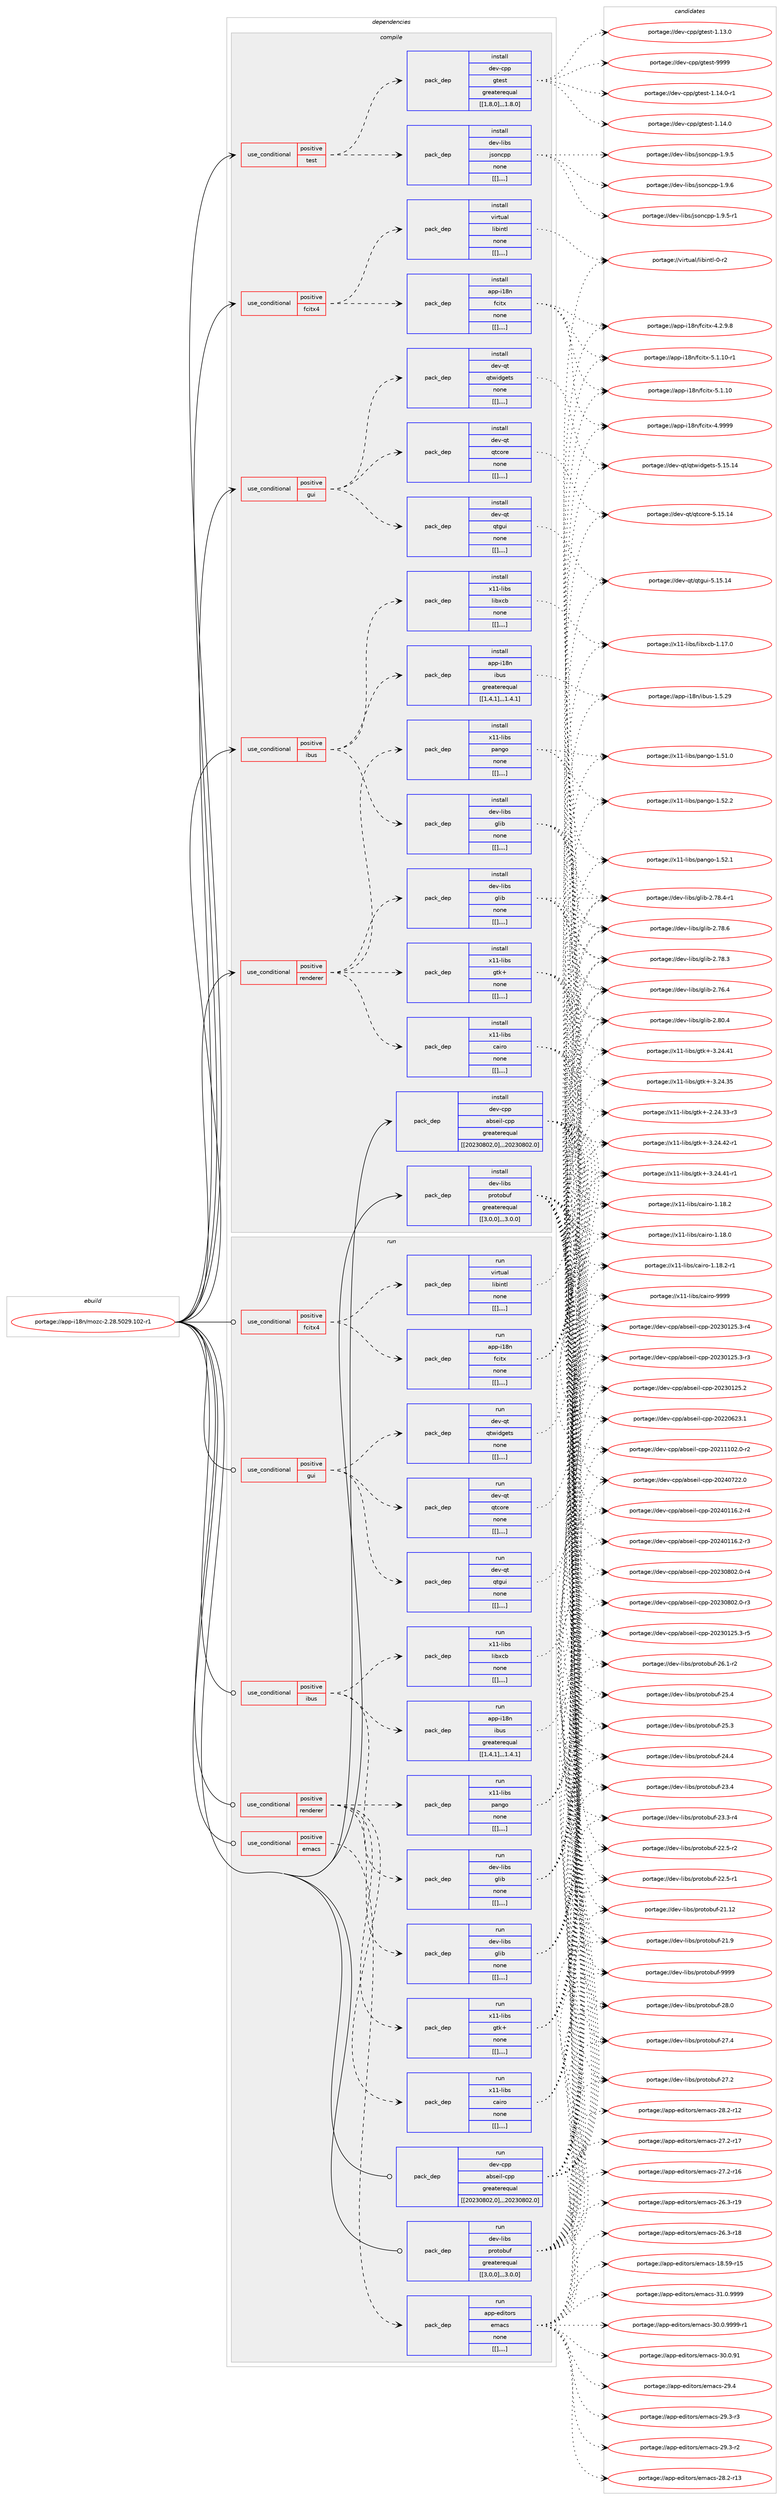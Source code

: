 digraph prolog {

# *************
# Graph options
# *************

newrank=true;
concentrate=true;
compound=true;
graph [rankdir=LR,fontname=Helvetica,fontsize=10,ranksep=1.5];#, ranksep=2.5, nodesep=0.2];
edge  [arrowhead=vee];
node  [fontname=Helvetica,fontsize=10];

# **********
# The ebuild
# **********

subgraph cluster_leftcol {
color=gray;
label=<<i>ebuild</i>>;
id [label="portage://app-i18n/mozc-2.28.5029.102-r1", color=red, width=4, href="../app-i18n/mozc-2.28.5029.102-r1.svg"];
}

# ****************
# The dependencies
# ****************

subgraph cluster_midcol {
color=gray;
label=<<i>dependencies</i>>;
subgraph cluster_compile {
fillcolor="#eeeeee";
style=filled;
label=<<i>compile</i>>;
subgraph cond11582 {
dependency39026 [label=<<TABLE BORDER="0" CELLBORDER="1" CELLSPACING="0" CELLPADDING="4"><TR><TD ROWSPAN="3" CELLPADDING="10">use_conditional</TD></TR><TR><TD>positive</TD></TR><TR><TD>fcitx4</TD></TR></TABLE>>, shape=none, color=red];
subgraph pack27072 {
dependency39027 [label=<<TABLE BORDER="0" CELLBORDER="1" CELLSPACING="0" CELLPADDING="4" WIDTH="220"><TR><TD ROWSPAN="6" CELLPADDING="30">pack_dep</TD></TR><TR><TD WIDTH="110">install</TD></TR><TR><TD>app-i18n</TD></TR><TR><TD>fcitx</TD></TR><TR><TD>none</TD></TR><TR><TD>[[],,,,]</TD></TR></TABLE>>, shape=none, color=blue];
}
dependency39026:e -> dependency39027:w [weight=20,style="dashed",arrowhead="vee"];
subgraph pack27073 {
dependency39028 [label=<<TABLE BORDER="0" CELLBORDER="1" CELLSPACING="0" CELLPADDING="4" WIDTH="220"><TR><TD ROWSPAN="6" CELLPADDING="30">pack_dep</TD></TR><TR><TD WIDTH="110">install</TD></TR><TR><TD>virtual</TD></TR><TR><TD>libintl</TD></TR><TR><TD>none</TD></TR><TR><TD>[[],,,,]</TD></TR></TABLE>>, shape=none, color=blue];
}
dependency39026:e -> dependency39028:w [weight=20,style="dashed",arrowhead="vee"];
}
id:e -> dependency39026:w [weight=20,style="solid",arrowhead="vee"];
subgraph cond11583 {
dependency39029 [label=<<TABLE BORDER="0" CELLBORDER="1" CELLSPACING="0" CELLPADDING="4"><TR><TD ROWSPAN="3" CELLPADDING="10">use_conditional</TD></TR><TR><TD>positive</TD></TR><TR><TD>gui</TD></TR></TABLE>>, shape=none, color=red];
subgraph pack27074 {
dependency39030 [label=<<TABLE BORDER="0" CELLBORDER="1" CELLSPACING="0" CELLPADDING="4" WIDTH="220"><TR><TD ROWSPAN="6" CELLPADDING="30">pack_dep</TD></TR><TR><TD WIDTH="110">install</TD></TR><TR><TD>dev-qt</TD></TR><TR><TD>qtcore</TD></TR><TR><TD>none</TD></TR><TR><TD>[[],,,,]</TD></TR></TABLE>>, shape=none, color=blue];
}
dependency39029:e -> dependency39030:w [weight=20,style="dashed",arrowhead="vee"];
subgraph pack27075 {
dependency39031 [label=<<TABLE BORDER="0" CELLBORDER="1" CELLSPACING="0" CELLPADDING="4" WIDTH="220"><TR><TD ROWSPAN="6" CELLPADDING="30">pack_dep</TD></TR><TR><TD WIDTH="110">install</TD></TR><TR><TD>dev-qt</TD></TR><TR><TD>qtgui</TD></TR><TR><TD>none</TD></TR><TR><TD>[[],,,,]</TD></TR></TABLE>>, shape=none, color=blue];
}
dependency39029:e -> dependency39031:w [weight=20,style="dashed",arrowhead="vee"];
subgraph pack27076 {
dependency39032 [label=<<TABLE BORDER="0" CELLBORDER="1" CELLSPACING="0" CELLPADDING="4" WIDTH="220"><TR><TD ROWSPAN="6" CELLPADDING="30">pack_dep</TD></TR><TR><TD WIDTH="110">install</TD></TR><TR><TD>dev-qt</TD></TR><TR><TD>qtwidgets</TD></TR><TR><TD>none</TD></TR><TR><TD>[[],,,,]</TD></TR></TABLE>>, shape=none, color=blue];
}
dependency39029:e -> dependency39032:w [weight=20,style="dashed",arrowhead="vee"];
}
id:e -> dependency39029:w [weight=20,style="solid",arrowhead="vee"];
subgraph cond11584 {
dependency39033 [label=<<TABLE BORDER="0" CELLBORDER="1" CELLSPACING="0" CELLPADDING="4"><TR><TD ROWSPAN="3" CELLPADDING="10">use_conditional</TD></TR><TR><TD>positive</TD></TR><TR><TD>ibus</TD></TR></TABLE>>, shape=none, color=red];
subgraph pack27077 {
dependency39034 [label=<<TABLE BORDER="0" CELLBORDER="1" CELLSPACING="0" CELLPADDING="4" WIDTH="220"><TR><TD ROWSPAN="6" CELLPADDING="30">pack_dep</TD></TR><TR><TD WIDTH="110">install</TD></TR><TR><TD>app-i18n</TD></TR><TR><TD>ibus</TD></TR><TR><TD>greaterequal</TD></TR><TR><TD>[[1,4,1],,,1.4.1]</TD></TR></TABLE>>, shape=none, color=blue];
}
dependency39033:e -> dependency39034:w [weight=20,style="dashed",arrowhead="vee"];
subgraph pack27078 {
dependency39035 [label=<<TABLE BORDER="0" CELLBORDER="1" CELLSPACING="0" CELLPADDING="4" WIDTH="220"><TR><TD ROWSPAN="6" CELLPADDING="30">pack_dep</TD></TR><TR><TD WIDTH="110">install</TD></TR><TR><TD>dev-libs</TD></TR><TR><TD>glib</TD></TR><TR><TD>none</TD></TR><TR><TD>[[],,,,]</TD></TR></TABLE>>, shape=none, color=blue];
}
dependency39033:e -> dependency39035:w [weight=20,style="dashed",arrowhead="vee"];
subgraph pack27079 {
dependency39036 [label=<<TABLE BORDER="0" CELLBORDER="1" CELLSPACING="0" CELLPADDING="4" WIDTH="220"><TR><TD ROWSPAN="6" CELLPADDING="30">pack_dep</TD></TR><TR><TD WIDTH="110">install</TD></TR><TR><TD>x11-libs</TD></TR><TR><TD>libxcb</TD></TR><TR><TD>none</TD></TR><TR><TD>[[],,,,]</TD></TR></TABLE>>, shape=none, color=blue];
}
dependency39033:e -> dependency39036:w [weight=20,style="dashed",arrowhead="vee"];
}
id:e -> dependency39033:w [weight=20,style="solid",arrowhead="vee"];
subgraph cond11585 {
dependency39037 [label=<<TABLE BORDER="0" CELLBORDER="1" CELLSPACING="0" CELLPADDING="4"><TR><TD ROWSPAN="3" CELLPADDING="10">use_conditional</TD></TR><TR><TD>positive</TD></TR><TR><TD>renderer</TD></TR></TABLE>>, shape=none, color=red];
subgraph pack27080 {
dependency39038 [label=<<TABLE BORDER="0" CELLBORDER="1" CELLSPACING="0" CELLPADDING="4" WIDTH="220"><TR><TD ROWSPAN="6" CELLPADDING="30">pack_dep</TD></TR><TR><TD WIDTH="110">install</TD></TR><TR><TD>dev-libs</TD></TR><TR><TD>glib</TD></TR><TR><TD>none</TD></TR><TR><TD>[[],,,,]</TD></TR></TABLE>>, shape=none, color=blue];
}
dependency39037:e -> dependency39038:w [weight=20,style="dashed",arrowhead="vee"];
subgraph pack27081 {
dependency39039 [label=<<TABLE BORDER="0" CELLBORDER="1" CELLSPACING="0" CELLPADDING="4" WIDTH="220"><TR><TD ROWSPAN="6" CELLPADDING="30">pack_dep</TD></TR><TR><TD WIDTH="110">install</TD></TR><TR><TD>x11-libs</TD></TR><TR><TD>cairo</TD></TR><TR><TD>none</TD></TR><TR><TD>[[],,,,]</TD></TR></TABLE>>, shape=none, color=blue];
}
dependency39037:e -> dependency39039:w [weight=20,style="dashed",arrowhead="vee"];
subgraph pack27082 {
dependency39040 [label=<<TABLE BORDER="0" CELLBORDER="1" CELLSPACING="0" CELLPADDING="4" WIDTH="220"><TR><TD ROWSPAN="6" CELLPADDING="30">pack_dep</TD></TR><TR><TD WIDTH="110">install</TD></TR><TR><TD>x11-libs</TD></TR><TR><TD>gtk+</TD></TR><TR><TD>none</TD></TR><TR><TD>[[],,,,]</TD></TR></TABLE>>, shape=none, color=blue];
}
dependency39037:e -> dependency39040:w [weight=20,style="dashed",arrowhead="vee"];
subgraph pack27083 {
dependency39041 [label=<<TABLE BORDER="0" CELLBORDER="1" CELLSPACING="0" CELLPADDING="4" WIDTH="220"><TR><TD ROWSPAN="6" CELLPADDING="30">pack_dep</TD></TR><TR><TD WIDTH="110">install</TD></TR><TR><TD>x11-libs</TD></TR><TR><TD>pango</TD></TR><TR><TD>none</TD></TR><TR><TD>[[],,,,]</TD></TR></TABLE>>, shape=none, color=blue];
}
dependency39037:e -> dependency39041:w [weight=20,style="dashed",arrowhead="vee"];
}
id:e -> dependency39037:w [weight=20,style="solid",arrowhead="vee"];
subgraph cond11586 {
dependency39042 [label=<<TABLE BORDER="0" CELLBORDER="1" CELLSPACING="0" CELLPADDING="4"><TR><TD ROWSPAN="3" CELLPADDING="10">use_conditional</TD></TR><TR><TD>positive</TD></TR><TR><TD>test</TD></TR></TABLE>>, shape=none, color=red];
subgraph pack27084 {
dependency39043 [label=<<TABLE BORDER="0" CELLBORDER="1" CELLSPACING="0" CELLPADDING="4" WIDTH="220"><TR><TD ROWSPAN="6" CELLPADDING="30">pack_dep</TD></TR><TR><TD WIDTH="110">install</TD></TR><TR><TD>dev-cpp</TD></TR><TR><TD>gtest</TD></TR><TR><TD>greaterequal</TD></TR><TR><TD>[[1,8,0],,,1.8.0]</TD></TR></TABLE>>, shape=none, color=blue];
}
dependency39042:e -> dependency39043:w [weight=20,style="dashed",arrowhead="vee"];
subgraph pack27085 {
dependency39044 [label=<<TABLE BORDER="0" CELLBORDER="1" CELLSPACING="0" CELLPADDING="4" WIDTH="220"><TR><TD ROWSPAN="6" CELLPADDING="30">pack_dep</TD></TR><TR><TD WIDTH="110">install</TD></TR><TR><TD>dev-libs</TD></TR><TR><TD>jsoncpp</TD></TR><TR><TD>none</TD></TR><TR><TD>[[],,,,]</TD></TR></TABLE>>, shape=none, color=blue];
}
dependency39042:e -> dependency39044:w [weight=20,style="dashed",arrowhead="vee"];
}
id:e -> dependency39042:w [weight=20,style="solid",arrowhead="vee"];
subgraph pack27086 {
dependency39045 [label=<<TABLE BORDER="0" CELLBORDER="1" CELLSPACING="0" CELLPADDING="4" WIDTH="220"><TR><TD ROWSPAN="6" CELLPADDING="30">pack_dep</TD></TR><TR><TD WIDTH="110">install</TD></TR><TR><TD>dev-cpp</TD></TR><TR><TD>abseil-cpp</TD></TR><TR><TD>greaterequal</TD></TR><TR><TD>[[20230802,0],,,20230802.0]</TD></TR></TABLE>>, shape=none, color=blue];
}
id:e -> dependency39045:w [weight=20,style="solid",arrowhead="vee"];
subgraph pack27087 {
dependency39046 [label=<<TABLE BORDER="0" CELLBORDER="1" CELLSPACING="0" CELLPADDING="4" WIDTH="220"><TR><TD ROWSPAN="6" CELLPADDING="30">pack_dep</TD></TR><TR><TD WIDTH="110">install</TD></TR><TR><TD>dev-libs</TD></TR><TR><TD>protobuf</TD></TR><TR><TD>greaterequal</TD></TR><TR><TD>[[3,0,0],,,3.0.0]</TD></TR></TABLE>>, shape=none, color=blue];
}
id:e -> dependency39046:w [weight=20,style="solid",arrowhead="vee"];
}
subgraph cluster_compileandrun {
fillcolor="#eeeeee";
style=filled;
label=<<i>compile and run</i>>;
}
subgraph cluster_run {
fillcolor="#eeeeee";
style=filled;
label=<<i>run</i>>;
subgraph cond11587 {
dependency39047 [label=<<TABLE BORDER="0" CELLBORDER="1" CELLSPACING="0" CELLPADDING="4"><TR><TD ROWSPAN="3" CELLPADDING="10">use_conditional</TD></TR><TR><TD>positive</TD></TR><TR><TD>emacs</TD></TR></TABLE>>, shape=none, color=red];
subgraph pack27088 {
dependency39048 [label=<<TABLE BORDER="0" CELLBORDER="1" CELLSPACING="0" CELLPADDING="4" WIDTH="220"><TR><TD ROWSPAN="6" CELLPADDING="30">pack_dep</TD></TR><TR><TD WIDTH="110">run</TD></TR><TR><TD>app-editors</TD></TR><TR><TD>emacs</TD></TR><TR><TD>none</TD></TR><TR><TD>[[],,,,]</TD></TR></TABLE>>, shape=none, color=blue];
}
dependency39047:e -> dependency39048:w [weight=20,style="dashed",arrowhead="vee"];
}
id:e -> dependency39047:w [weight=20,style="solid",arrowhead="odot"];
subgraph cond11588 {
dependency39049 [label=<<TABLE BORDER="0" CELLBORDER="1" CELLSPACING="0" CELLPADDING="4"><TR><TD ROWSPAN="3" CELLPADDING="10">use_conditional</TD></TR><TR><TD>positive</TD></TR><TR><TD>fcitx4</TD></TR></TABLE>>, shape=none, color=red];
subgraph pack27089 {
dependency39050 [label=<<TABLE BORDER="0" CELLBORDER="1" CELLSPACING="0" CELLPADDING="4" WIDTH="220"><TR><TD ROWSPAN="6" CELLPADDING="30">pack_dep</TD></TR><TR><TD WIDTH="110">run</TD></TR><TR><TD>app-i18n</TD></TR><TR><TD>fcitx</TD></TR><TR><TD>none</TD></TR><TR><TD>[[],,,,]</TD></TR></TABLE>>, shape=none, color=blue];
}
dependency39049:e -> dependency39050:w [weight=20,style="dashed",arrowhead="vee"];
subgraph pack27090 {
dependency39051 [label=<<TABLE BORDER="0" CELLBORDER="1" CELLSPACING="0" CELLPADDING="4" WIDTH="220"><TR><TD ROWSPAN="6" CELLPADDING="30">pack_dep</TD></TR><TR><TD WIDTH="110">run</TD></TR><TR><TD>virtual</TD></TR><TR><TD>libintl</TD></TR><TR><TD>none</TD></TR><TR><TD>[[],,,,]</TD></TR></TABLE>>, shape=none, color=blue];
}
dependency39049:e -> dependency39051:w [weight=20,style="dashed",arrowhead="vee"];
}
id:e -> dependency39049:w [weight=20,style="solid",arrowhead="odot"];
subgraph cond11589 {
dependency39052 [label=<<TABLE BORDER="0" CELLBORDER="1" CELLSPACING="0" CELLPADDING="4"><TR><TD ROWSPAN="3" CELLPADDING="10">use_conditional</TD></TR><TR><TD>positive</TD></TR><TR><TD>gui</TD></TR></TABLE>>, shape=none, color=red];
subgraph pack27091 {
dependency39053 [label=<<TABLE BORDER="0" CELLBORDER="1" CELLSPACING="0" CELLPADDING="4" WIDTH="220"><TR><TD ROWSPAN="6" CELLPADDING="30">pack_dep</TD></TR><TR><TD WIDTH="110">run</TD></TR><TR><TD>dev-qt</TD></TR><TR><TD>qtcore</TD></TR><TR><TD>none</TD></TR><TR><TD>[[],,,,]</TD></TR></TABLE>>, shape=none, color=blue];
}
dependency39052:e -> dependency39053:w [weight=20,style="dashed",arrowhead="vee"];
subgraph pack27092 {
dependency39054 [label=<<TABLE BORDER="0" CELLBORDER="1" CELLSPACING="0" CELLPADDING="4" WIDTH="220"><TR><TD ROWSPAN="6" CELLPADDING="30">pack_dep</TD></TR><TR><TD WIDTH="110">run</TD></TR><TR><TD>dev-qt</TD></TR><TR><TD>qtgui</TD></TR><TR><TD>none</TD></TR><TR><TD>[[],,,,]</TD></TR></TABLE>>, shape=none, color=blue];
}
dependency39052:e -> dependency39054:w [weight=20,style="dashed",arrowhead="vee"];
subgraph pack27093 {
dependency39055 [label=<<TABLE BORDER="0" CELLBORDER="1" CELLSPACING="0" CELLPADDING="4" WIDTH="220"><TR><TD ROWSPAN="6" CELLPADDING="30">pack_dep</TD></TR><TR><TD WIDTH="110">run</TD></TR><TR><TD>dev-qt</TD></TR><TR><TD>qtwidgets</TD></TR><TR><TD>none</TD></TR><TR><TD>[[],,,,]</TD></TR></TABLE>>, shape=none, color=blue];
}
dependency39052:e -> dependency39055:w [weight=20,style="dashed",arrowhead="vee"];
}
id:e -> dependency39052:w [weight=20,style="solid",arrowhead="odot"];
subgraph cond11590 {
dependency39056 [label=<<TABLE BORDER="0" CELLBORDER="1" CELLSPACING="0" CELLPADDING="4"><TR><TD ROWSPAN="3" CELLPADDING="10">use_conditional</TD></TR><TR><TD>positive</TD></TR><TR><TD>ibus</TD></TR></TABLE>>, shape=none, color=red];
subgraph pack27094 {
dependency39057 [label=<<TABLE BORDER="0" CELLBORDER="1" CELLSPACING="0" CELLPADDING="4" WIDTH="220"><TR><TD ROWSPAN="6" CELLPADDING="30">pack_dep</TD></TR><TR><TD WIDTH="110">run</TD></TR><TR><TD>app-i18n</TD></TR><TR><TD>ibus</TD></TR><TR><TD>greaterequal</TD></TR><TR><TD>[[1,4,1],,,1.4.1]</TD></TR></TABLE>>, shape=none, color=blue];
}
dependency39056:e -> dependency39057:w [weight=20,style="dashed",arrowhead="vee"];
subgraph pack27095 {
dependency39058 [label=<<TABLE BORDER="0" CELLBORDER="1" CELLSPACING="0" CELLPADDING="4" WIDTH="220"><TR><TD ROWSPAN="6" CELLPADDING="30">pack_dep</TD></TR><TR><TD WIDTH="110">run</TD></TR><TR><TD>dev-libs</TD></TR><TR><TD>glib</TD></TR><TR><TD>none</TD></TR><TR><TD>[[],,,,]</TD></TR></TABLE>>, shape=none, color=blue];
}
dependency39056:e -> dependency39058:w [weight=20,style="dashed",arrowhead="vee"];
subgraph pack27096 {
dependency39059 [label=<<TABLE BORDER="0" CELLBORDER="1" CELLSPACING="0" CELLPADDING="4" WIDTH="220"><TR><TD ROWSPAN="6" CELLPADDING="30">pack_dep</TD></TR><TR><TD WIDTH="110">run</TD></TR><TR><TD>x11-libs</TD></TR><TR><TD>libxcb</TD></TR><TR><TD>none</TD></TR><TR><TD>[[],,,,]</TD></TR></TABLE>>, shape=none, color=blue];
}
dependency39056:e -> dependency39059:w [weight=20,style="dashed",arrowhead="vee"];
}
id:e -> dependency39056:w [weight=20,style="solid",arrowhead="odot"];
subgraph cond11591 {
dependency39060 [label=<<TABLE BORDER="0" CELLBORDER="1" CELLSPACING="0" CELLPADDING="4"><TR><TD ROWSPAN="3" CELLPADDING="10">use_conditional</TD></TR><TR><TD>positive</TD></TR><TR><TD>renderer</TD></TR></TABLE>>, shape=none, color=red];
subgraph pack27097 {
dependency39061 [label=<<TABLE BORDER="0" CELLBORDER="1" CELLSPACING="0" CELLPADDING="4" WIDTH="220"><TR><TD ROWSPAN="6" CELLPADDING="30">pack_dep</TD></TR><TR><TD WIDTH="110">run</TD></TR><TR><TD>dev-libs</TD></TR><TR><TD>glib</TD></TR><TR><TD>none</TD></TR><TR><TD>[[],,,,]</TD></TR></TABLE>>, shape=none, color=blue];
}
dependency39060:e -> dependency39061:w [weight=20,style="dashed",arrowhead="vee"];
subgraph pack27098 {
dependency39062 [label=<<TABLE BORDER="0" CELLBORDER="1" CELLSPACING="0" CELLPADDING="4" WIDTH="220"><TR><TD ROWSPAN="6" CELLPADDING="30">pack_dep</TD></TR><TR><TD WIDTH="110">run</TD></TR><TR><TD>x11-libs</TD></TR><TR><TD>cairo</TD></TR><TR><TD>none</TD></TR><TR><TD>[[],,,,]</TD></TR></TABLE>>, shape=none, color=blue];
}
dependency39060:e -> dependency39062:w [weight=20,style="dashed",arrowhead="vee"];
subgraph pack27099 {
dependency39063 [label=<<TABLE BORDER="0" CELLBORDER="1" CELLSPACING="0" CELLPADDING="4" WIDTH="220"><TR><TD ROWSPAN="6" CELLPADDING="30">pack_dep</TD></TR><TR><TD WIDTH="110">run</TD></TR><TR><TD>x11-libs</TD></TR><TR><TD>gtk+</TD></TR><TR><TD>none</TD></TR><TR><TD>[[],,,,]</TD></TR></TABLE>>, shape=none, color=blue];
}
dependency39060:e -> dependency39063:w [weight=20,style="dashed",arrowhead="vee"];
subgraph pack27100 {
dependency39064 [label=<<TABLE BORDER="0" CELLBORDER="1" CELLSPACING="0" CELLPADDING="4" WIDTH="220"><TR><TD ROWSPAN="6" CELLPADDING="30">pack_dep</TD></TR><TR><TD WIDTH="110">run</TD></TR><TR><TD>x11-libs</TD></TR><TR><TD>pango</TD></TR><TR><TD>none</TD></TR><TR><TD>[[],,,,]</TD></TR></TABLE>>, shape=none, color=blue];
}
dependency39060:e -> dependency39064:w [weight=20,style="dashed",arrowhead="vee"];
}
id:e -> dependency39060:w [weight=20,style="solid",arrowhead="odot"];
subgraph pack27101 {
dependency39065 [label=<<TABLE BORDER="0" CELLBORDER="1" CELLSPACING="0" CELLPADDING="4" WIDTH="220"><TR><TD ROWSPAN="6" CELLPADDING="30">pack_dep</TD></TR><TR><TD WIDTH="110">run</TD></TR><TR><TD>dev-cpp</TD></TR><TR><TD>abseil-cpp</TD></TR><TR><TD>greaterequal</TD></TR><TR><TD>[[20230802,0],,,20230802.0]</TD></TR></TABLE>>, shape=none, color=blue];
}
id:e -> dependency39065:w [weight=20,style="solid",arrowhead="odot"];
subgraph pack27102 {
dependency39066 [label=<<TABLE BORDER="0" CELLBORDER="1" CELLSPACING="0" CELLPADDING="4" WIDTH="220"><TR><TD ROWSPAN="6" CELLPADDING="30">pack_dep</TD></TR><TR><TD WIDTH="110">run</TD></TR><TR><TD>dev-libs</TD></TR><TR><TD>protobuf</TD></TR><TR><TD>greaterequal</TD></TR><TR><TD>[[3,0,0],,,3.0.0]</TD></TR></TABLE>>, shape=none, color=blue];
}
id:e -> dependency39066:w [weight=20,style="solid",arrowhead="odot"];
}
}

# **************
# The candidates
# **************

subgraph cluster_choices {
rank=same;
color=gray;
label=<<i>candidates</i>>;

subgraph choice27072 {
color=black;
nodesep=1;
choice971121124510549561104710299105116120455346494649484511449 [label="portage://app-i18n/fcitx-5.1.10-r1", color=red, width=4,href="../app-i18n/fcitx-5.1.10-r1.svg"];
choice97112112451054956110471029910511612045534649464948 [label="portage://app-i18n/fcitx-5.1.10", color=red, width=4,href="../app-i18n/fcitx-5.1.10.svg"];
choice97112112451054956110471029910511612045524657575757 [label="portage://app-i18n/fcitx-4.9999", color=red, width=4,href="../app-i18n/fcitx-4.9999.svg"];
choice9711211245105495611047102991051161204552465046574656 [label="portage://app-i18n/fcitx-4.2.9.8", color=red, width=4,href="../app-i18n/fcitx-4.2.9.8.svg"];
dependency39027:e -> choice971121124510549561104710299105116120455346494649484511449:w [style=dotted,weight="100"];
dependency39027:e -> choice97112112451054956110471029910511612045534649464948:w [style=dotted,weight="100"];
dependency39027:e -> choice97112112451054956110471029910511612045524657575757:w [style=dotted,weight="100"];
dependency39027:e -> choice9711211245105495611047102991051161204552465046574656:w [style=dotted,weight="100"];
}
subgraph choice27073 {
color=black;
nodesep=1;
choice11810511411611797108471081059810511011610845484511450 [label="portage://virtual/libintl-0-r2", color=red, width=4,href="../virtual/libintl-0-r2.svg"];
dependency39028:e -> choice11810511411611797108471081059810511011610845484511450:w [style=dotted,weight="100"];
}
subgraph choice27074 {
color=black;
nodesep=1;
choice1001011184511311647113116991111141014553464953464952 [label="portage://dev-qt/qtcore-5.15.14", color=red, width=4,href="../dev-qt/qtcore-5.15.14.svg"];
dependency39030:e -> choice1001011184511311647113116991111141014553464953464952:w [style=dotted,weight="100"];
}
subgraph choice27075 {
color=black;
nodesep=1;
choice10010111845113116471131161031171054553464953464952 [label="portage://dev-qt/qtgui-5.15.14", color=red, width=4,href="../dev-qt/qtgui-5.15.14.svg"];
dependency39031:e -> choice10010111845113116471131161031171054553464953464952:w [style=dotted,weight="100"];
}
subgraph choice27076 {
color=black;
nodesep=1;
choice10010111845113116471131161191051001031011161154553464953464952 [label="portage://dev-qt/qtwidgets-5.15.14", color=red, width=4,href="../dev-qt/qtwidgets-5.15.14.svg"];
dependency39032:e -> choice10010111845113116471131161191051001031011161154553464953464952:w [style=dotted,weight="100"];
}
subgraph choice27077 {
color=black;
nodesep=1;
choice97112112451054956110471059811711545494653465057 [label="portage://app-i18n/ibus-1.5.29", color=red, width=4,href="../app-i18n/ibus-1.5.29.svg"];
dependency39034:e -> choice97112112451054956110471059811711545494653465057:w [style=dotted,weight="100"];
}
subgraph choice27078 {
color=black;
nodesep=1;
choice1001011184510810598115471031081059845504656484652 [label="portage://dev-libs/glib-2.80.4", color=red, width=4,href="../dev-libs/glib-2.80.4.svg"];
choice1001011184510810598115471031081059845504655564654 [label="portage://dev-libs/glib-2.78.6", color=red, width=4,href="../dev-libs/glib-2.78.6.svg"];
choice10010111845108105981154710310810598455046555646524511449 [label="portage://dev-libs/glib-2.78.4-r1", color=red, width=4,href="../dev-libs/glib-2.78.4-r1.svg"];
choice1001011184510810598115471031081059845504655564651 [label="portage://dev-libs/glib-2.78.3", color=red, width=4,href="../dev-libs/glib-2.78.3.svg"];
choice1001011184510810598115471031081059845504655544652 [label="portage://dev-libs/glib-2.76.4", color=red, width=4,href="../dev-libs/glib-2.76.4.svg"];
dependency39035:e -> choice1001011184510810598115471031081059845504656484652:w [style=dotted,weight="100"];
dependency39035:e -> choice1001011184510810598115471031081059845504655564654:w [style=dotted,weight="100"];
dependency39035:e -> choice10010111845108105981154710310810598455046555646524511449:w [style=dotted,weight="100"];
dependency39035:e -> choice1001011184510810598115471031081059845504655564651:w [style=dotted,weight="100"];
dependency39035:e -> choice1001011184510810598115471031081059845504655544652:w [style=dotted,weight="100"];
}
subgraph choice27079 {
color=black;
nodesep=1;
choice120494945108105981154710810598120999845494649554648 [label="portage://x11-libs/libxcb-1.17.0", color=red, width=4,href="../x11-libs/libxcb-1.17.0.svg"];
dependency39036:e -> choice120494945108105981154710810598120999845494649554648:w [style=dotted,weight="100"];
}
subgraph choice27080 {
color=black;
nodesep=1;
choice1001011184510810598115471031081059845504656484652 [label="portage://dev-libs/glib-2.80.4", color=red, width=4,href="../dev-libs/glib-2.80.4.svg"];
choice1001011184510810598115471031081059845504655564654 [label="portage://dev-libs/glib-2.78.6", color=red, width=4,href="../dev-libs/glib-2.78.6.svg"];
choice10010111845108105981154710310810598455046555646524511449 [label="portage://dev-libs/glib-2.78.4-r1", color=red, width=4,href="../dev-libs/glib-2.78.4-r1.svg"];
choice1001011184510810598115471031081059845504655564651 [label="portage://dev-libs/glib-2.78.3", color=red, width=4,href="../dev-libs/glib-2.78.3.svg"];
choice1001011184510810598115471031081059845504655544652 [label="portage://dev-libs/glib-2.76.4", color=red, width=4,href="../dev-libs/glib-2.76.4.svg"];
dependency39038:e -> choice1001011184510810598115471031081059845504656484652:w [style=dotted,weight="100"];
dependency39038:e -> choice1001011184510810598115471031081059845504655564654:w [style=dotted,weight="100"];
dependency39038:e -> choice10010111845108105981154710310810598455046555646524511449:w [style=dotted,weight="100"];
dependency39038:e -> choice1001011184510810598115471031081059845504655564651:w [style=dotted,weight="100"];
dependency39038:e -> choice1001011184510810598115471031081059845504655544652:w [style=dotted,weight="100"];
}
subgraph choice27081 {
color=black;
nodesep=1;
choice120494945108105981154799971051141114557575757 [label="portage://x11-libs/cairo-9999", color=red, width=4,href="../x11-libs/cairo-9999.svg"];
choice12049494510810598115479997105114111454946495646504511449 [label="portage://x11-libs/cairo-1.18.2-r1", color=red, width=4,href="../x11-libs/cairo-1.18.2-r1.svg"];
choice1204949451081059811547999710511411145494649564650 [label="portage://x11-libs/cairo-1.18.2", color=red, width=4,href="../x11-libs/cairo-1.18.2.svg"];
choice1204949451081059811547999710511411145494649564648 [label="portage://x11-libs/cairo-1.18.0", color=red, width=4,href="../x11-libs/cairo-1.18.0.svg"];
dependency39039:e -> choice120494945108105981154799971051141114557575757:w [style=dotted,weight="100"];
dependency39039:e -> choice12049494510810598115479997105114111454946495646504511449:w [style=dotted,weight="100"];
dependency39039:e -> choice1204949451081059811547999710511411145494649564650:w [style=dotted,weight="100"];
dependency39039:e -> choice1204949451081059811547999710511411145494649564648:w [style=dotted,weight="100"];
}
subgraph choice27082 {
color=black;
nodesep=1;
choice12049494510810598115471031161074345514650524652504511449 [label="portage://x11-libs/gtk+-3.24.42-r1", color=red, width=4,href="../x11-libs/gtk+-3.24.42-r1.svg"];
choice12049494510810598115471031161074345514650524652494511449 [label="portage://x11-libs/gtk+-3.24.41-r1", color=red, width=4,href="../x11-libs/gtk+-3.24.41-r1.svg"];
choice1204949451081059811547103116107434551465052465249 [label="portage://x11-libs/gtk+-3.24.41", color=red, width=4,href="../x11-libs/gtk+-3.24.41.svg"];
choice1204949451081059811547103116107434551465052465153 [label="portage://x11-libs/gtk+-3.24.35", color=red, width=4,href="../x11-libs/gtk+-3.24.35.svg"];
choice12049494510810598115471031161074345504650524651514511451 [label="portage://x11-libs/gtk+-2.24.33-r3", color=red, width=4,href="../x11-libs/gtk+-2.24.33-r3.svg"];
dependency39040:e -> choice12049494510810598115471031161074345514650524652504511449:w [style=dotted,weight="100"];
dependency39040:e -> choice12049494510810598115471031161074345514650524652494511449:w [style=dotted,weight="100"];
dependency39040:e -> choice1204949451081059811547103116107434551465052465249:w [style=dotted,weight="100"];
dependency39040:e -> choice1204949451081059811547103116107434551465052465153:w [style=dotted,weight="100"];
dependency39040:e -> choice12049494510810598115471031161074345504650524651514511451:w [style=dotted,weight="100"];
}
subgraph choice27083 {
color=black;
nodesep=1;
choice12049494510810598115471129711010311145494653504650 [label="portage://x11-libs/pango-1.52.2", color=red, width=4,href="../x11-libs/pango-1.52.2.svg"];
choice12049494510810598115471129711010311145494653504649 [label="portage://x11-libs/pango-1.52.1", color=red, width=4,href="../x11-libs/pango-1.52.1.svg"];
choice12049494510810598115471129711010311145494653494648 [label="portage://x11-libs/pango-1.51.0", color=red, width=4,href="../x11-libs/pango-1.51.0.svg"];
dependency39041:e -> choice12049494510810598115471129711010311145494653504650:w [style=dotted,weight="100"];
dependency39041:e -> choice12049494510810598115471129711010311145494653504649:w [style=dotted,weight="100"];
dependency39041:e -> choice12049494510810598115471129711010311145494653494648:w [style=dotted,weight="100"];
}
subgraph choice27084 {
color=black;
nodesep=1;
choice1001011184599112112471031161011151164557575757 [label="portage://dev-cpp/gtest-9999", color=red, width=4,href="../dev-cpp/gtest-9999.svg"];
choice100101118459911211247103116101115116454946495246484511449 [label="portage://dev-cpp/gtest-1.14.0-r1", color=red, width=4,href="../dev-cpp/gtest-1.14.0-r1.svg"];
choice10010111845991121124710311610111511645494649524648 [label="portage://dev-cpp/gtest-1.14.0", color=red, width=4,href="../dev-cpp/gtest-1.14.0.svg"];
choice10010111845991121124710311610111511645494649514648 [label="portage://dev-cpp/gtest-1.13.0", color=red, width=4,href="../dev-cpp/gtest-1.13.0.svg"];
dependency39043:e -> choice1001011184599112112471031161011151164557575757:w [style=dotted,weight="100"];
dependency39043:e -> choice100101118459911211247103116101115116454946495246484511449:w [style=dotted,weight="100"];
dependency39043:e -> choice10010111845991121124710311610111511645494649524648:w [style=dotted,weight="100"];
dependency39043:e -> choice10010111845991121124710311610111511645494649514648:w [style=dotted,weight="100"];
}
subgraph choice27085 {
color=black;
nodesep=1;
choice10010111845108105981154710611511111099112112454946574654 [label="portage://dev-libs/jsoncpp-1.9.6", color=red, width=4,href="../dev-libs/jsoncpp-1.9.6.svg"];
choice100101118451081059811547106115111110991121124549465746534511449 [label="portage://dev-libs/jsoncpp-1.9.5-r1", color=red, width=4,href="../dev-libs/jsoncpp-1.9.5-r1.svg"];
choice10010111845108105981154710611511111099112112454946574653 [label="portage://dev-libs/jsoncpp-1.9.5", color=red, width=4,href="../dev-libs/jsoncpp-1.9.5.svg"];
dependency39044:e -> choice10010111845108105981154710611511111099112112454946574654:w [style=dotted,weight="100"];
dependency39044:e -> choice100101118451081059811547106115111110991121124549465746534511449:w [style=dotted,weight="100"];
dependency39044:e -> choice10010111845108105981154710611511111099112112454946574653:w [style=dotted,weight="100"];
}
subgraph choice27086 {
color=black;
nodesep=1;
choice100101118459911211247979811510110510845991121124550485052485550504648 [label="portage://dev-cpp/abseil-cpp-20240722.0", color=red, width=4,href="../dev-cpp/abseil-cpp-20240722.0.svg"];
choice1001011184599112112479798115101105108459911211245504850524849495446504511452 [label="portage://dev-cpp/abseil-cpp-20240116.2-r4", color=red, width=4,href="../dev-cpp/abseil-cpp-20240116.2-r4.svg"];
choice1001011184599112112479798115101105108459911211245504850524849495446504511451 [label="portage://dev-cpp/abseil-cpp-20240116.2-r3", color=red, width=4,href="../dev-cpp/abseil-cpp-20240116.2-r3.svg"];
choice1001011184599112112479798115101105108459911211245504850514856485046484511452 [label="portage://dev-cpp/abseil-cpp-20230802.0-r4", color=red, width=4,href="../dev-cpp/abseil-cpp-20230802.0-r4.svg"];
choice1001011184599112112479798115101105108459911211245504850514856485046484511451 [label="portage://dev-cpp/abseil-cpp-20230802.0-r3", color=red, width=4,href="../dev-cpp/abseil-cpp-20230802.0-r3.svg"];
choice1001011184599112112479798115101105108459911211245504850514849505346514511453 [label="portage://dev-cpp/abseil-cpp-20230125.3-r5", color=red, width=4,href="../dev-cpp/abseil-cpp-20230125.3-r5.svg"];
choice1001011184599112112479798115101105108459911211245504850514849505346514511452 [label="portage://dev-cpp/abseil-cpp-20230125.3-r4", color=red, width=4,href="../dev-cpp/abseil-cpp-20230125.3-r4.svg"];
choice1001011184599112112479798115101105108459911211245504850514849505346514511451 [label="portage://dev-cpp/abseil-cpp-20230125.3-r3", color=red, width=4,href="../dev-cpp/abseil-cpp-20230125.3-r3.svg"];
choice100101118459911211247979811510110510845991121124550485051484950534650 [label="portage://dev-cpp/abseil-cpp-20230125.2", color=red, width=4,href="../dev-cpp/abseil-cpp-20230125.2.svg"];
choice100101118459911211247979811510110510845991121124550485050485450514649 [label="portage://dev-cpp/abseil-cpp-20220623.1", color=red, width=4,href="../dev-cpp/abseil-cpp-20220623.1.svg"];
choice1001011184599112112479798115101105108459911211245504850494949485046484511450 [label="portage://dev-cpp/abseil-cpp-20211102.0-r2", color=red, width=4,href="../dev-cpp/abseil-cpp-20211102.0-r2.svg"];
dependency39045:e -> choice100101118459911211247979811510110510845991121124550485052485550504648:w [style=dotted,weight="100"];
dependency39045:e -> choice1001011184599112112479798115101105108459911211245504850524849495446504511452:w [style=dotted,weight="100"];
dependency39045:e -> choice1001011184599112112479798115101105108459911211245504850524849495446504511451:w [style=dotted,weight="100"];
dependency39045:e -> choice1001011184599112112479798115101105108459911211245504850514856485046484511452:w [style=dotted,weight="100"];
dependency39045:e -> choice1001011184599112112479798115101105108459911211245504850514856485046484511451:w [style=dotted,weight="100"];
dependency39045:e -> choice1001011184599112112479798115101105108459911211245504850514849505346514511453:w [style=dotted,weight="100"];
dependency39045:e -> choice1001011184599112112479798115101105108459911211245504850514849505346514511452:w [style=dotted,weight="100"];
dependency39045:e -> choice1001011184599112112479798115101105108459911211245504850514849505346514511451:w [style=dotted,weight="100"];
dependency39045:e -> choice100101118459911211247979811510110510845991121124550485051484950534650:w [style=dotted,weight="100"];
dependency39045:e -> choice100101118459911211247979811510110510845991121124550485050485450514649:w [style=dotted,weight="100"];
dependency39045:e -> choice1001011184599112112479798115101105108459911211245504850494949485046484511450:w [style=dotted,weight="100"];
}
subgraph choice27087 {
color=black;
nodesep=1;
choice100101118451081059811547112114111116111981171024557575757 [label="portage://dev-libs/protobuf-9999", color=red, width=4,href="../dev-libs/protobuf-9999.svg"];
choice100101118451081059811547112114111116111981171024550564648 [label="portage://dev-libs/protobuf-28.0", color=red, width=4,href="../dev-libs/protobuf-28.0.svg"];
choice100101118451081059811547112114111116111981171024550554652 [label="portage://dev-libs/protobuf-27.4", color=red, width=4,href="../dev-libs/protobuf-27.4.svg"];
choice100101118451081059811547112114111116111981171024550554650 [label="portage://dev-libs/protobuf-27.2", color=red, width=4,href="../dev-libs/protobuf-27.2.svg"];
choice1001011184510810598115471121141111161119811710245505446494511450 [label="portage://dev-libs/protobuf-26.1-r2", color=red, width=4,href="../dev-libs/protobuf-26.1-r2.svg"];
choice100101118451081059811547112114111116111981171024550534652 [label="portage://dev-libs/protobuf-25.4", color=red, width=4,href="../dev-libs/protobuf-25.4.svg"];
choice100101118451081059811547112114111116111981171024550534651 [label="portage://dev-libs/protobuf-25.3", color=red, width=4,href="../dev-libs/protobuf-25.3.svg"];
choice100101118451081059811547112114111116111981171024550524652 [label="portage://dev-libs/protobuf-24.4", color=red, width=4,href="../dev-libs/protobuf-24.4.svg"];
choice100101118451081059811547112114111116111981171024550514652 [label="portage://dev-libs/protobuf-23.4", color=red, width=4,href="../dev-libs/protobuf-23.4.svg"];
choice1001011184510810598115471121141111161119811710245505146514511452 [label="portage://dev-libs/protobuf-23.3-r4", color=red, width=4,href="../dev-libs/protobuf-23.3-r4.svg"];
choice1001011184510810598115471121141111161119811710245505046534511450 [label="portage://dev-libs/protobuf-22.5-r2", color=red, width=4,href="../dev-libs/protobuf-22.5-r2.svg"];
choice1001011184510810598115471121141111161119811710245505046534511449 [label="portage://dev-libs/protobuf-22.5-r1", color=red, width=4,href="../dev-libs/protobuf-22.5-r1.svg"];
choice10010111845108105981154711211411111611198117102455049464950 [label="portage://dev-libs/protobuf-21.12", color=red, width=4,href="../dev-libs/protobuf-21.12.svg"];
choice100101118451081059811547112114111116111981171024550494657 [label="portage://dev-libs/protobuf-21.9", color=red, width=4,href="../dev-libs/protobuf-21.9.svg"];
dependency39046:e -> choice100101118451081059811547112114111116111981171024557575757:w [style=dotted,weight="100"];
dependency39046:e -> choice100101118451081059811547112114111116111981171024550564648:w [style=dotted,weight="100"];
dependency39046:e -> choice100101118451081059811547112114111116111981171024550554652:w [style=dotted,weight="100"];
dependency39046:e -> choice100101118451081059811547112114111116111981171024550554650:w [style=dotted,weight="100"];
dependency39046:e -> choice1001011184510810598115471121141111161119811710245505446494511450:w [style=dotted,weight="100"];
dependency39046:e -> choice100101118451081059811547112114111116111981171024550534652:w [style=dotted,weight="100"];
dependency39046:e -> choice100101118451081059811547112114111116111981171024550534651:w [style=dotted,weight="100"];
dependency39046:e -> choice100101118451081059811547112114111116111981171024550524652:w [style=dotted,weight="100"];
dependency39046:e -> choice100101118451081059811547112114111116111981171024550514652:w [style=dotted,weight="100"];
dependency39046:e -> choice1001011184510810598115471121141111161119811710245505146514511452:w [style=dotted,weight="100"];
dependency39046:e -> choice1001011184510810598115471121141111161119811710245505046534511450:w [style=dotted,weight="100"];
dependency39046:e -> choice1001011184510810598115471121141111161119811710245505046534511449:w [style=dotted,weight="100"];
dependency39046:e -> choice10010111845108105981154711211411111611198117102455049464950:w [style=dotted,weight="100"];
dependency39046:e -> choice100101118451081059811547112114111116111981171024550494657:w [style=dotted,weight="100"];
}
subgraph choice27088 {
color=black;
nodesep=1;
choice971121124510110010511611111411547101109979911545514946484657575757 [label="portage://app-editors/emacs-31.0.9999", color=red, width=4,href="../app-editors/emacs-31.0.9999.svg"];
choice9711211245101100105116111114115471011099799115455148464846575757574511449 [label="portage://app-editors/emacs-30.0.9999-r1", color=red, width=4,href="../app-editors/emacs-30.0.9999-r1.svg"];
choice97112112451011001051161111141154710110997991154551484648465749 [label="portage://app-editors/emacs-30.0.91", color=red, width=4,href="../app-editors/emacs-30.0.91.svg"];
choice97112112451011001051161111141154710110997991154550574652 [label="portage://app-editors/emacs-29.4", color=red, width=4,href="../app-editors/emacs-29.4.svg"];
choice971121124510110010511611111411547101109979911545505746514511451 [label="portage://app-editors/emacs-29.3-r3", color=red, width=4,href="../app-editors/emacs-29.3-r3.svg"];
choice971121124510110010511611111411547101109979911545505746514511450 [label="portage://app-editors/emacs-29.3-r2", color=red, width=4,href="../app-editors/emacs-29.3-r2.svg"];
choice97112112451011001051161111141154710110997991154550564650451144951 [label="portage://app-editors/emacs-28.2-r13", color=red, width=4,href="../app-editors/emacs-28.2-r13.svg"];
choice97112112451011001051161111141154710110997991154550564650451144950 [label="portage://app-editors/emacs-28.2-r12", color=red, width=4,href="../app-editors/emacs-28.2-r12.svg"];
choice97112112451011001051161111141154710110997991154550554650451144955 [label="portage://app-editors/emacs-27.2-r17", color=red, width=4,href="../app-editors/emacs-27.2-r17.svg"];
choice97112112451011001051161111141154710110997991154550554650451144954 [label="portage://app-editors/emacs-27.2-r16", color=red, width=4,href="../app-editors/emacs-27.2-r16.svg"];
choice97112112451011001051161111141154710110997991154550544651451144957 [label="portage://app-editors/emacs-26.3-r19", color=red, width=4,href="../app-editors/emacs-26.3-r19.svg"];
choice97112112451011001051161111141154710110997991154550544651451144956 [label="portage://app-editors/emacs-26.3-r18", color=red, width=4,href="../app-editors/emacs-26.3-r18.svg"];
choice9711211245101100105116111114115471011099799115454956465357451144953 [label="portage://app-editors/emacs-18.59-r15", color=red, width=4,href="../app-editors/emacs-18.59-r15.svg"];
dependency39048:e -> choice971121124510110010511611111411547101109979911545514946484657575757:w [style=dotted,weight="100"];
dependency39048:e -> choice9711211245101100105116111114115471011099799115455148464846575757574511449:w [style=dotted,weight="100"];
dependency39048:e -> choice97112112451011001051161111141154710110997991154551484648465749:w [style=dotted,weight="100"];
dependency39048:e -> choice97112112451011001051161111141154710110997991154550574652:w [style=dotted,weight="100"];
dependency39048:e -> choice971121124510110010511611111411547101109979911545505746514511451:w [style=dotted,weight="100"];
dependency39048:e -> choice971121124510110010511611111411547101109979911545505746514511450:w [style=dotted,weight="100"];
dependency39048:e -> choice97112112451011001051161111141154710110997991154550564650451144951:w [style=dotted,weight="100"];
dependency39048:e -> choice97112112451011001051161111141154710110997991154550564650451144950:w [style=dotted,weight="100"];
dependency39048:e -> choice97112112451011001051161111141154710110997991154550554650451144955:w [style=dotted,weight="100"];
dependency39048:e -> choice97112112451011001051161111141154710110997991154550554650451144954:w [style=dotted,weight="100"];
dependency39048:e -> choice97112112451011001051161111141154710110997991154550544651451144957:w [style=dotted,weight="100"];
dependency39048:e -> choice97112112451011001051161111141154710110997991154550544651451144956:w [style=dotted,weight="100"];
dependency39048:e -> choice9711211245101100105116111114115471011099799115454956465357451144953:w [style=dotted,weight="100"];
}
subgraph choice27089 {
color=black;
nodesep=1;
choice971121124510549561104710299105116120455346494649484511449 [label="portage://app-i18n/fcitx-5.1.10-r1", color=red, width=4,href="../app-i18n/fcitx-5.1.10-r1.svg"];
choice97112112451054956110471029910511612045534649464948 [label="portage://app-i18n/fcitx-5.1.10", color=red, width=4,href="../app-i18n/fcitx-5.1.10.svg"];
choice97112112451054956110471029910511612045524657575757 [label="portage://app-i18n/fcitx-4.9999", color=red, width=4,href="../app-i18n/fcitx-4.9999.svg"];
choice9711211245105495611047102991051161204552465046574656 [label="portage://app-i18n/fcitx-4.2.9.8", color=red, width=4,href="../app-i18n/fcitx-4.2.9.8.svg"];
dependency39050:e -> choice971121124510549561104710299105116120455346494649484511449:w [style=dotted,weight="100"];
dependency39050:e -> choice97112112451054956110471029910511612045534649464948:w [style=dotted,weight="100"];
dependency39050:e -> choice97112112451054956110471029910511612045524657575757:w [style=dotted,weight="100"];
dependency39050:e -> choice9711211245105495611047102991051161204552465046574656:w [style=dotted,weight="100"];
}
subgraph choice27090 {
color=black;
nodesep=1;
choice11810511411611797108471081059810511011610845484511450 [label="portage://virtual/libintl-0-r2", color=red, width=4,href="../virtual/libintl-0-r2.svg"];
dependency39051:e -> choice11810511411611797108471081059810511011610845484511450:w [style=dotted,weight="100"];
}
subgraph choice27091 {
color=black;
nodesep=1;
choice1001011184511311647113116991111141014553464953464952 [label="portage://dev-qt/qtcore-5.15.14", color=red, width=4,href="../dev-qt/qtcore-5.15.14.svg"];
dependency39053:e -> choice1001011184511311647113116991111141014553464953464952:w [style=dotted,weight="100"];
}
subgraph choice27092 {
color=black;
nodesep=1;
choice10010111845113116471131161031171054553464953464952 [label="portage://dev-qt/qtgui-5.15.14", color=red, width=4,href="../dev-qt/qtgui-5.15.14.svg"];
dependency39054:e -> choice10010111845113116471131161031171054553464953464952:w [style=dotted,weight="100"];
}
subgraph choice27093 {
color=black;
nodesep=1;
choice10010111845113116471131161191051001031011161154553464953464952 [label="portage://dev-qt/qtwidgets-5.15.14", color=red, width=4,href="../dev-qt/qtwidgets-5.15.14.svg"];
dependency39055:e -> choice10010111845113116471131161191051001031011161154553464953464952:w [style=dotted,weight="100"];
}
subgraph choice27094 {
color=black;
nodesep=1;
choice97112112451054956110471059811711545494653465057 [label="portage://app-i18n/ibus-1.5.29", color=red, width=4,href="../app-i18n/ibus-1.5.29.svg"];
dependency39057:e -> choice97112112451054956110471059811711545494653465057:w [style=dotted,weight="100"];
}
subgraph choice27095 {
color=black;
nodesep=1;
choice1001011184510810598115471031081059845504656484652 [label="portage://dev-libs/glib-2.80.4", color=red, width=4,href="../dev-libs/glib-2.80.4.svg"];
choice1001011184510810598115471031081059845504655564654 [label="portage://dev-libs/glib-2.78.6", color=red, width=4,href="../dev-libs/glib-2.78.6.svg"];
choice10010111845108105981154710310810598455046555646524511449 [label="portage://dev-libs/glib-2.78.4-r1", color=red, width=4,href="../dev-libs/glib-2.78.4-r1.svg"];
choice1001011184510810598115471031081059845504655564651 [label="portage://dev-libs/glib-2.78.3", color=red, width=4,href="../dev-libs/glib-2.78.3.svg"];
choice1001011184510810598115471031081059845504655544652 [label="portage://dev-libs/glib-2.76.4", color=red, width=4,href="../dev-libs/glib-2.76.4.svg"];
dependency39058:e -> choice1001011184510810598115471031081059845504656484652:w [style=dotted,weight="100"];
dependency39058:e -> choice1001011184510810598115471031081059845504655564654:w [style=dotted,weight="100"];
dependency39058:e -> choice10010111845108105981154710310810598455046555646524511449:w [style=dotted,weight="100"];
dependency39058:e -> choice1001011184510810598115471031081059845504655564651:w [style=dotted,weight="100"];
dependency39058:e -> choice1001011184510810598115471031081059845504655544652:w [style=dotted,weight="100"];
}
subgraph choice27096 {
color=black;
nodesep=1;
choice120494945108105981154710810598120999845494649554648 [label="portage://x11-libs/libxcb-1.17.0", color=red, width=4,href="../x11-libs/libxcb-1.17.0.svg"];
dependency39059:e -> choice120494945108105981154710810598120999845494649554648:w [style=dotted,weight="100"];
}
subgraph choice27097 {
color=black;
nodesep=1;
choice1001011184510810598115471031081059845504656484652 [label="portage://dev-libs/glib-2.80.4", color=red, width=4,href="../dev-libs/glib-2.80.4.svg"];
choice1001011184510810598115471031081059845504655564654 [label="portage://dev-libs/glib-2.78.6", color=red, width=4,href="../dev-libs/glib-2.78.6.svg"];
choice10010111845108105981154710310810598455046555646524511449 [label="portage://dev-libs/glib-2.78.4-r1", color=red, width=4,href="../dev-libs/glib-2.78.4-r1.svg"];
choice1001011184510810598115471031081059845504655564651 [label="portage://dev-libs/glib-2.78.3", color=red, width=4,href="../dev-libs/glib-2.78.3.svg"];
choice1001011184510810598115471031081059845504655544652 [label="portage://dev-libs/glib-2.76.4", color=red, width=4,href="../dev-libs/glib-2.76.4.svg"];
dependency39061:e -> choice1001011184510810598115471031081059845504656484652:w [style=dotted,weight="100"];
dependency39061:e -> choice1001011184510810598115471031081059845504655564654:w [style=dotted,weight="100"];
dependency39061:e -> choice10010111845108105981154710310810598455046555646524511449:w [style=dotted,weight="100"];
dependency39061:e -> choice1001011184510810598115471031081059845504655564651:w [style=dotted,weight="100"];
dependency39061:e -> choice1001011184510810598115471031081059845504655544652:w [style=dotted,weight="100"];
}
subgraph choice27098 {
color=black;
nodesep=1;
choice120494945108105981154799971051141114557575757 [label="portage://x11-libs/cairo-9999", color=red, width=4,href="../x11-libs/cairo-9999.svg"];
choice12049494510810598115479997105114111454946495646504511449 [label="portage://x11-libs/cairo-1.18.2-r1", color=red, width=4,href="../x11-libs/cairo-1.18.2-r1.svg"];
choice1204949451081059811547999710511411145494649564650 [label="portage://x11-libs/cairo-1.18.2", color=red, width=4,href="../x11-libs/cairo-1.18.2.svg"];
choice1204949451081059811547999710511411145494649564648 [label="portage://x11-libs/cairo-1.18.0", color=red, width=4,href="../x11-libs/cairo-1.18.0.svg"];
dependency39062:e -> choice120494945108105981154799971051141114557575757:w [style=dotted,weight="100"];
dependency39062:e -> choice12049494510810598115479997105114111454946495646504511449:w [style=dotted,weight="100"];
dependency39062:e -> choice1204949451081059811547999710511411145494649564650:w [style=dotted,weight="100"];
dependency39062:e -> choice1204949451081059811547999710511411145494649564648:w [style=dotted,weight="100"];
}
subgraph choice27099 {
color=black;
nodesep=1;
choice12049494510810598115471031161074345514650524652504511449 [label="portage://x11-libs/gtk+-3.24.42-r1", color=red, width=4,href="../x11-libs/gtk+-3.24.42-r1.svg"];
choice12049494510810598115471031161074345514650524652494511449 [label="portage://x11-libs/gtk+-3.24.41-r1", color=red, width=4,href="../x11-libs/gtk+-3.24.41-r1.svg"];
choice1204949451081059811547103116107434551465052465249 [label="portage://x11-libs/gtk+-3.24.41", color=red, width=4,href="../x11-libs/gtk+-3.24.41.svg"];
choice1204949451081059811547103116107434551465052465153 [label="portage://x11-libs/gtk+-3.24.35", color=red, width=4,href="../x11-libs/gtk+-3.24.35.svg"];
choice12049494510810598115471031161074345504650524651514511451 [label="portage://x11-libs/gtk+-2.24.33-r3", color=red, width=4,href="../x11-libs/gtk+-2.24.33-r3.svg"];
dependency39063:e -> choice12049494510810598115471031161074345514650524652504511449:w [style=dotted,weight="100"];
dependency39063:e -> choice12049494510810598115471031161074345514650524652494511449:w [style=dotted,weight="100"];
dependency39063:e -> choice1204949451081059811547103116107434551465052465249:w [style=dotted,weight="100"];
dependency39063:e -> choice1204949451081059811547103116107434551465052465153:w [style=dotted,weight="100"];
dependency39063:e -> choice12049494510810598115471031161074345504650524651514511451:w [style=dotted,weight="100"];
}
subgraph choice27100 {
color=black;
nodesep=1;
choice12049494510810598115471129711010311145494653504650 [label="portage://x11-libs/pango-1.52.2", color=red, width=4,href="../x11-libs/pango-1.52.2.svg"];
choice12049494510810598115471129711010311145494653504649 [label="portage://x11-libs/pango-1.52.1", color=red, width=4,href="../x11-libs/pango-1.52.1.svg"];
choice12049494510810598115471129711010311145494653494648 [label="portage://x11-libs/pango-1.51.0", color=red, width=4,href="../x11-libs/pango-1.51.0.svg"];
dependency39064:e -> choice12049494510810598115471129711010311145494653504650:w [style=dotted,weight="100"];
dependency39064:e -> choice12049494510810598115471129711010311145494653504649:w [style=dotted,weight="100"];
dependency39064:e -> choice12049494510810598115471129711010311145494653494648:w [style=dotted,weight="100"];
}
subgraph choice27101 {
color=black;
nodesep=1;
choice100101118459911211247979811510110510845991121124550485052485550504648 [label="portage://dev-cpp/abseil-cpp-20240722.0", color=red, width=4,href="../dev-cpp/abseil-cpp-20240722.0.svg"];
choice1001011184599112112479798115101105108459911211245504850524849495446504511452 [label="portage://dev-cpp/abseil-cpp-20240116.2-r4", color=red, width=4,href="../dev-cpp/abseil-cpp-20240116.2-r4.svg"];
choice1001011184599112112479798115101105108459911211245504850524849495446504511451 [label="portage://dev-cpp/abseil-cpp-20240116.2-r3", color=red, width=4,href="../dev-cpp/abseil-cpp-20240116.2-r3.svg"];
choice1001011184599112112479798115101105108459911211245504850514856485046484511452 [label="portage://dev-cpp/abseil-cpp-20230802.0-r4", color=red, width=4,href="../dev-cpp/abseil-cpp-20230802.0-r4.svg"];
choice1001011184599112112479798115101105108459911211245504850514856485046484511451 [label="portage://dev-cpp/abseil-cpp-20230802.0-r3", color=red, width=4,href="../dev-cpp/abseil-cpp-20230802.0-r3.svg"];
choice1001011184599112112479798115101105108459911211245504850514849505346514511453 [label="portage://dev-cpp/abseil-cpp-20230125.3-r5", color=red, width=4,href="../dev-cpp/abseil-cpp-20230125.3-r5.svg"];
choice1001011184599112112479798115101105108459911211245504850514849505346514511452 [label="portage://dev-cpp/abseil-cpp-20230125.3-r4", color=red, width=4,href="../dev-cpp/abseil-cpp-20230125.3-r4.svg"];
choice1001011184599112112479798115101105108459911211245504850514849505346514511451 [label="portage://dev-cpp/abseil-cpp-20230125.3-r3", color=red, width=4,href="../dev-cpp/abseil-cpp-20230125.3-r3.svg"];
choice100101118459911211247979811510110510845991121124550485051484950534650 [label="portage://dev-cpp/abseil-cpp-20230125.2", color=red, width=4,href="../dev-cpp/abseil-cpp-20230125.2.svg"];
choice100101118459911211247979811510110510845991121124550485050485450514649 [label="portage://dev-cpp/abseil-cpp-20220623.1", color=red, width=4,href="../dev-cpp/abseil-cpp-20220623.1.svg"];
choice1001011184599112112479798115101105108459911211245504850494949485046484511450 [label="portage://dev-cpp/abseil-cpp-20211102.0-r2", color=red, width=4,href="../dev-cpp/abseil-cpp-20211102.0-r2.svg"];
dependency39065:e -> choice100101118459911211247979811510110510845991121124550485052485550504648:w [style=dotted,weight="100"];
dependency39065:e -> choice1001011184599112112479798115101105108459911211245504850524849495446504511452:w [style=dotted,weight="100"];
dependency39065:e -> choice1001011184599112112479798115101105108459911211245504850524849495446504511451:w [style=dotted,weight="100"];
dependency39065:e -> choice1001011184599112112479798115101105108459911211245504850514856485046484511452:w [style=dotted,weight="100"];
dependency39065:e -> choice1001011184599112112479798115101105108459911211245504850514856485046484511451:w [style=dotted,weight="100"];
dependency39065:e -> choice1001011184599112112479798115101105108459911211245504850514849505346514511453:w [style=dotted,weight="100"];
dependency39065:e -> choice1001011184599112112479798115101105108459911211245504850514849505346514511452:w [style=dotted,weight="100"];
dependency39065:e -> choice1001011184599112112479798115101105108459911211245504850514849505346514511451:w [style=dotted,weight="100"];
dependency39065:e -> choice100101118459911211247979811510110510845991121124550485051484950534650:w [style=dotted,weight="100"];
dependency39065:e -> choice100101118459911211247979811510110510845991121124550485050485450514649:w [style=dotted,weight="100"];
dependency39065:e -> choice1001011184599112112479798115101105108459911211245504850494949485046484511450:w [style=dotted,weight="100"];
}
subgraph choice27102 {
color=black;
nodesep=1;
choice100101118451081059811547112114111116111981171024557575757 [label="portage://dev-libs/protobuf-9999", color=red, width=4,href="../dev-libs/protobuf-9999.svg"];
choice100101118451081059811547112114111116111981171024550564648 [label="portage://dev-libs/protobuf-28.0", color=red, width=4,href="../dev-libs/protobuf-28.0.svg"];
choice100101118451081059811547112114111116111981171024550554652 [label="portage://dev-libs/protobuf-27.4", color=red, width=4,href="../dev-libs/protobuf-27.4.svg"];
choice100101118451081059811547112114111116111981171024550554650 [label="portage://dev-libs/protobuf-27.2", color=red, width=4,href="../dev-libs/protobuf-27.2.svg"];
choice1001011184510810598115471121141111161119811710245505446494511450 [label="portage://dev-libs/protobuf-26.1-r2", color=red, width=4,href="../dev-libs/protobuf-26.1-r2.svg"];
choice100101118451081059811547112114111116111981171024550534652 [label="portage://dev-libs/protobuf-25.4", color=red, width=4,href="../dev-libs/protobuf-25.4.svg"];
choice100101118451081059811547112114111116111981171024550534651 [label="portage://dev-libs/protobuf-25.3", color=red, width=4,href="../dev-libs/protobuf-25.3.svg"];
choice100101118451081059811547112114111116111981171024550524652 [label="portage://dev-libs/protobuf-24.4", color=red, width=4,href="../dev-libs/protobuf-24.4.svg"];
choice100101118451081059811547112114111116111981171024550514652 [label="portage://dev-libs/protobuf-23.4", color=red, width=4,href="../dev-libs/protobuf-23.4.svg"];
choice1001011184510810598115471121141111161119811710245505146514511452 [label="portage://dev-libs/protobuf-23.3-r4", color=red, width=4,href="../dev-libs/protobuf-23.3-r4.svg"];
choice1001011184510810598115471121141111161119811710245505046534511450 [label="portage://dev-libs/protobuf-22.5-r2", color=red, width=4,href="../dev-libs/protobuf-22.5-r2.svg"];
choice1001011184510810598115471121141111161119811710245505046534511449 [label="portage://dev-libs/protobuf-22.5-r1", color=red, width=4,href="../dev-libs/protobuf-22.5-r1.svg"];
choice10010111845108105981154711211411111611198117102455049464950 [label="portage://dev-libs/protobuf-21.12", color=red, width=4,href="../dev-libs/protobuf-21.12.svg"];
choice100101118451081059811547112114111116111981171024550494657 [label="portage://dev-libs/protobuf-21.9", color=red, width=4,href="../dev-libs/protobuf-21.9.svg"];
dependency39066:e -> choice100101118451081059811547112114111116111981171024557575757:w [style=dotted,weight="100"];
dependency39066:e -> choice100101118451081059811547112114111116111981171024550564648:w [style=dotted,weight="100"];
dependency39066:e -> choice100101118451081059811547112114111116111981171024550554652:w [style=dotted,weight="100"];
dependency39066:e -> choice100101118451081059811547112114111116111981171024550554650:w [style=dotted,weight="100"];
dependency39066:e -> choice1001011184510810598115471121141111161119811710245505446494511450:w [style=dotted,weight="100"];
dependency39066:e -> choice100101118451081059811547112114111116111981171024550534652:w [style=dotted,weight="100"];
dependency39066:e -> choice100101118451081059811547112114111116111981171024550534651:w [style=dotted,weight="100"];
dependency39066:e -> choice100101118451081059811547112114111116111981171024550524652:w [style=dotted,weight="100"];
dependency39066:e -> choice100101118451081059811547112114111116111981171024550514652:w [style=dotted,weight="100"];
dependency39066:e -> choice1001011184510810598115471121141111161119811710245505146514511452:w [style=dotted,weight="100"];
dependency39066:e -> choice1001011184510810598115471121141111161119811710245505046534511450:w [style=dotted,weight="100"];
dependency39066:e -> choice1001011184510810598115471121141111161119811710245505046534511449:w [style=dotted,weight="100"];
dependency39066:e -> choice10010111845108105981154711211411111611198117102455049464950:w [style=dotted,weight="100"];
dependency39066:e -> choice100101118451081059811547112114111116111981171024550494657:w [style=dotted,weight="100"];
}
}

}
